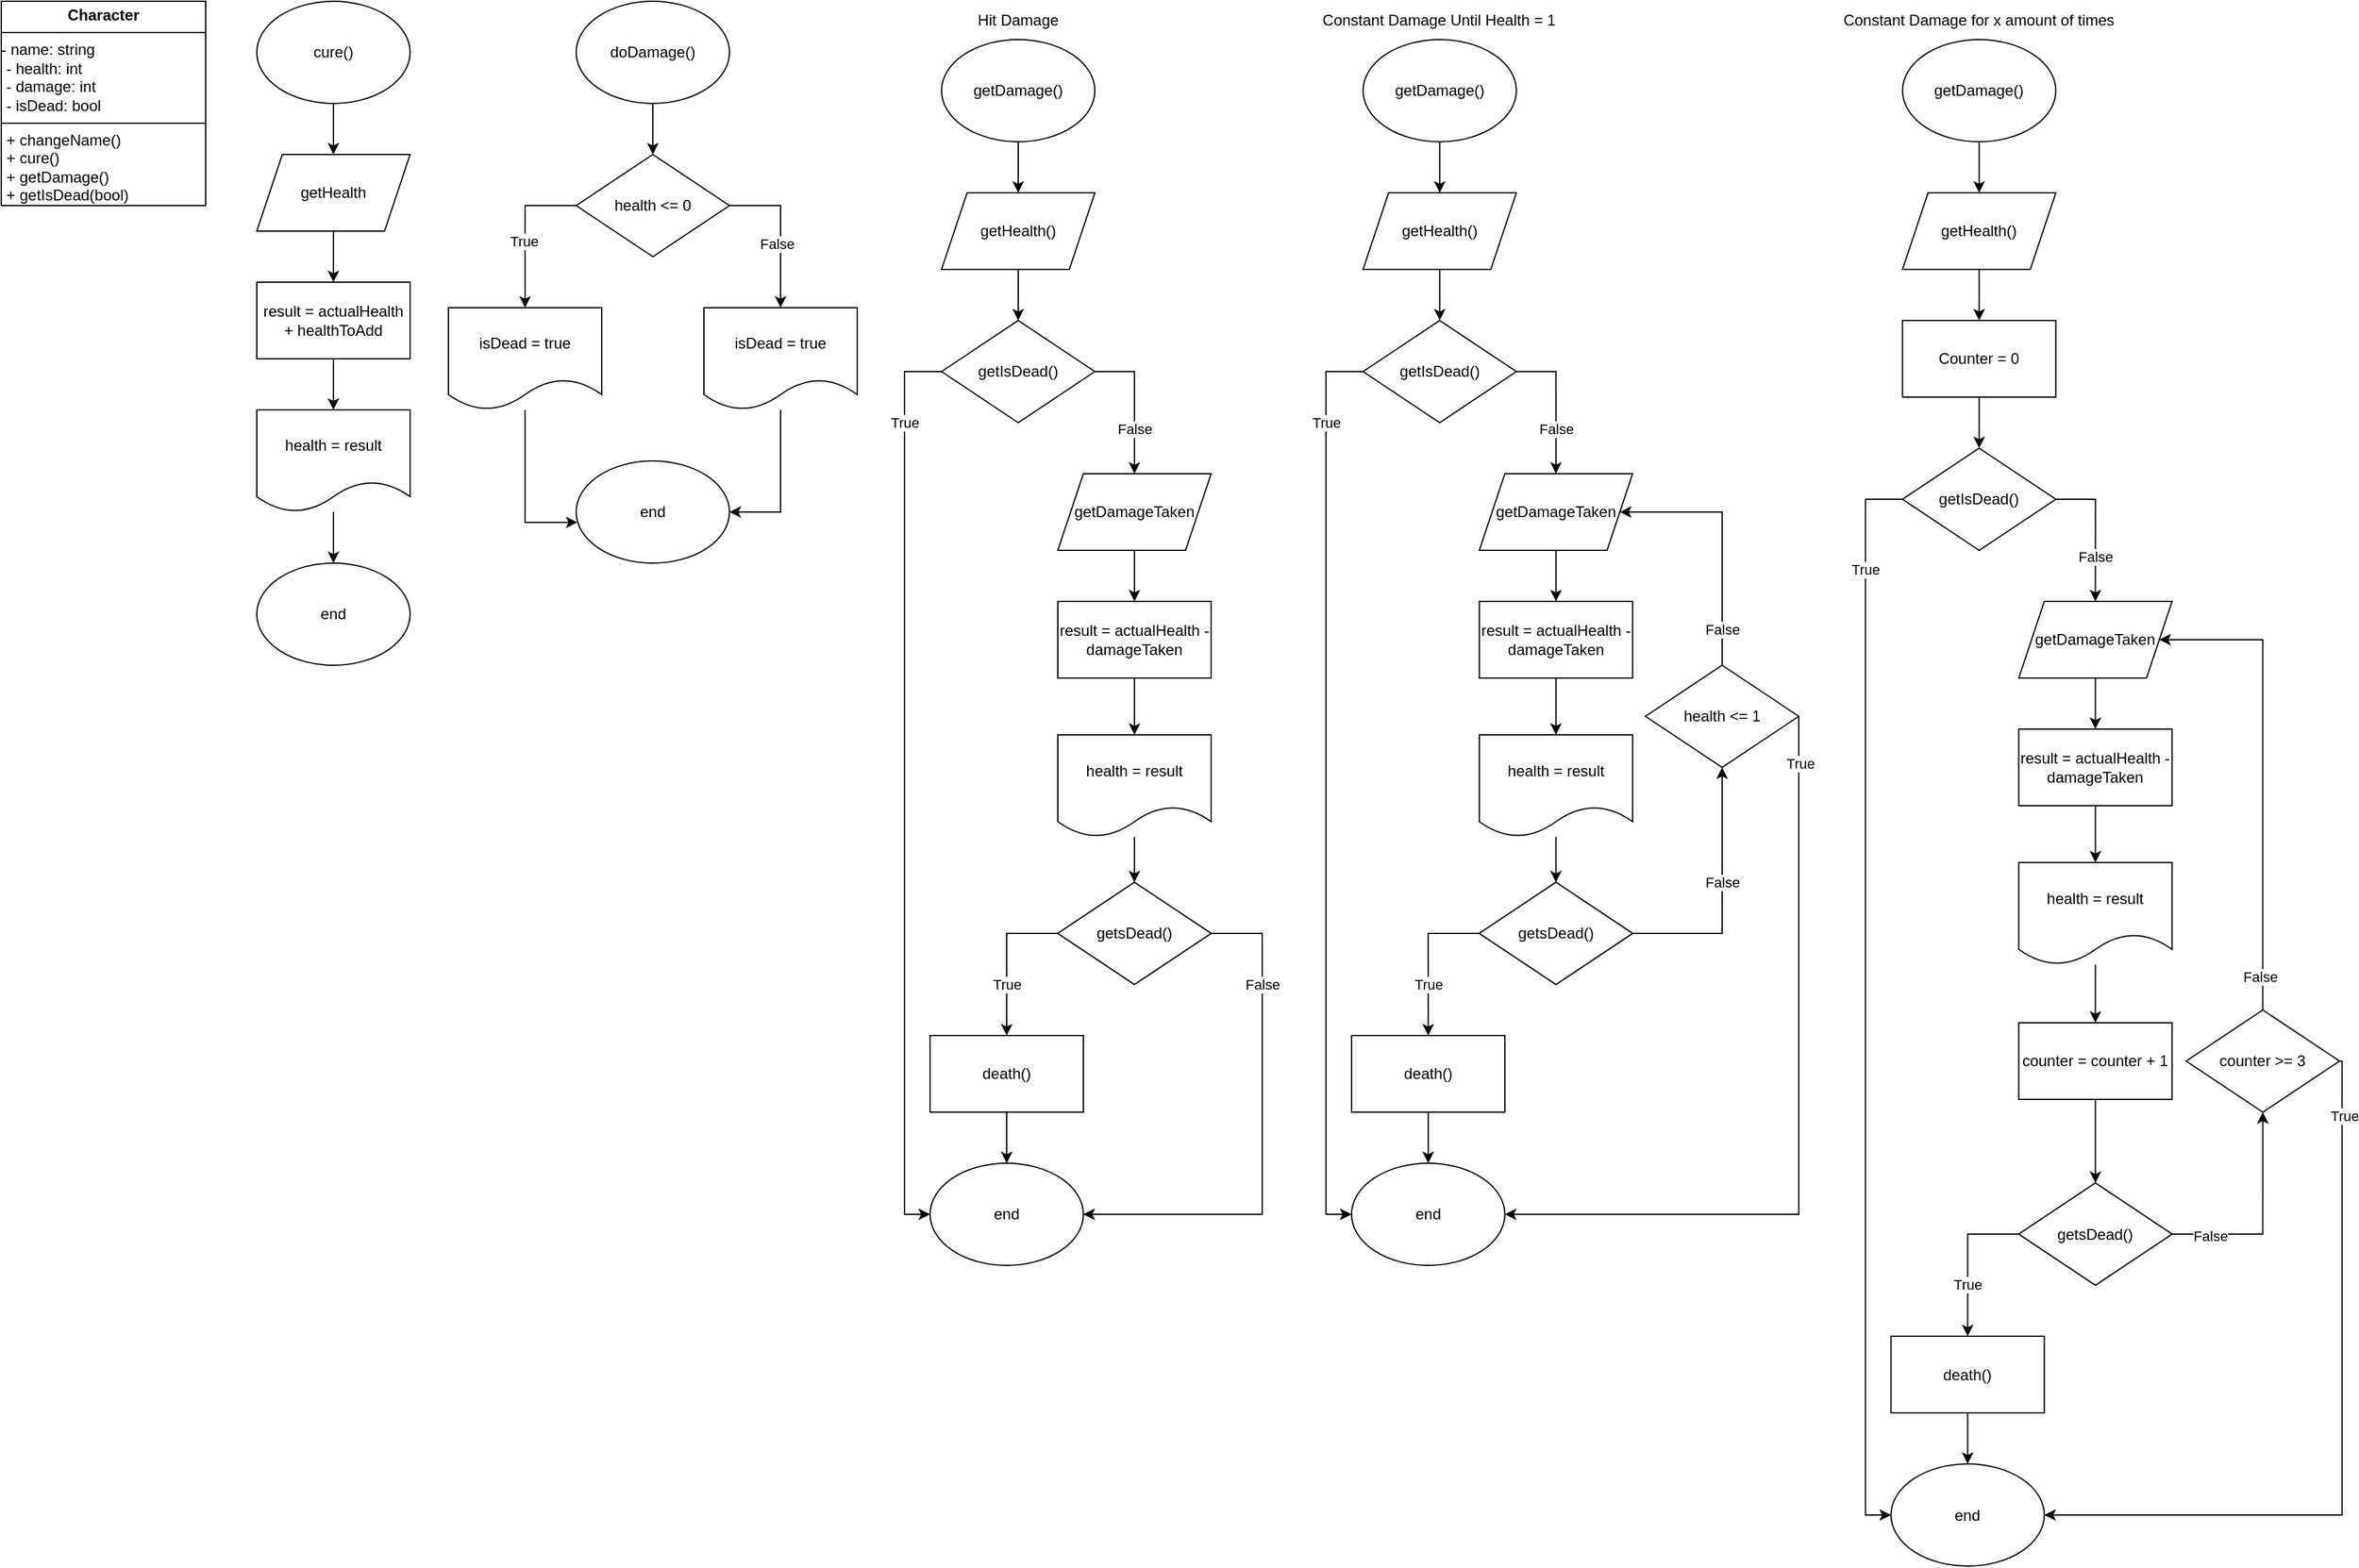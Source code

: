 <mxfile version="24.3.0" type="device">
  <diagram name="Página-1" id="xO-m232qHy2haF3cP05o">
    <mxGraphModel dx="788" dy="566" grid="1" gridSize="10" guides="1" tooltips="1" connect="1" arrows="1" fold="1" page="1" pageScale="1" pageWidth="827" pageHeight="1169" math="0" shadow="0">
      <root>
        <mxCell id="0" />
        <mxCell id="1" parent="0" />
        <mxCell id="PfmC7XR5RCS_PkKDe063-16" value="" style="edgeStyle=orthogonalEdgeStyle;rounded=0;orthogonalLoop=1;jettySize=auto;html=1;" edge="1" parent="1" source="PfmC7XR5RCS_PkKDe063-17" target="PfmC7XR5RCS_PkKDe063-19">
          <mxGeometry relative="1" as="geometry" />
        </mxCell>
        <mxCell id="PfmC7XR5RCS_PkKDe063-17" value="cure()" style="ellipse;whiteSpace=wrap;html=1;" vertex="1" parent="1">
          <mxGeometry x="200" width="120" height="80" as="geometry" />
        </mxCell>
        <mxCell id="PfmC7XR5RCS_PkKDe063-18" value="" style="edgeStyle=orthogonalEdgeStyle;rounded=0;orthogonalLoop=1;jettySize=auto;html=1;" edge="1" parent="1" source="PfmC7XR5RCS_PkKDe063-19" target="PfmC7XR5RCS_PkKDe063-21">
          <mxGeometry relative="1" as="geometry" />
        </mxCell>
        <mxCell id="PfmC7XR5RCS_PkKDe063-19" value="getHealth" style="shape=parallelogram;perimeter=parallelogramPerimeter;whiteSpace=wrap;html=1;fixedSize=1;" vertex="1" parent="1">
          <mxGeometry x="200" y="120" width="120" height="60" as="geometry" />
        </mxCell>
        <mxCell id="PfmC7XR5RCS_PkKDe063-20" value="" style="edgeStyle=orthogonalEdgeStyle;rounded=0;orthogonalLoop=1;jettySize=auto;html=1;" edge="1" parent="1" source="PfmC7XR5RCS_PkKDe063-21" target="PfmC7XR5RCS_PkKDe063-23">
          <mxGeometry relative="1" as="geometry" />
        </mxCell>
        <mxCell id="PfmC7XR5RCS_PkKDe063-21" value="result = actualHealth + healthToAdd" style="rounded=0;whiteSpace=wrap;html=1;" vertex="1" parent="1">
          <mxGeometry x="200" y="220" width="120" height="60" as="geometry" />
        </mxCell>
        <mxCell id="PfmC7XR5RCS_PkKDe063-22" value="" style="edgeStyle=orthogonalEdgeStyle;rounded=0;orthogonalLoop=1;jettySize=auto;html=1;" edge="1" parent="1" source="PfmC7XR5RCS_PkKDe063-23" target="PfmC7XR5RCS_PkKDe063-24">
          <mxGeometry relative="1" as="geometry" />
        </mxCell>
        <mxCell id="PfmC7XR5RCS_PkKDe063-23" value="health = result" style="shape=document;whiteSpace=wrap;html=1;boundedLbl=1;" vertex="1" parent="1">
          <mxGeometry x="200" y="320" width="120" height="80" as="geometry" />
        </mxCell>
        <mxCell id="PfmC7XR5RCS_PkKDe063-24" value="end" style="ellipse;whiteSpace=wrap;html=1;" vertex="1" parent="1">
          <mxGeometry x="200" y="440" width="120" height="80" as="geometry" />
        </mxCell>
        <mxCell id="PfmC7XR5RCS_PkKDe063-27" value="" style="edgeStyle=orthogonalEdgeStyle;rounded=0;orthogonalLoop=1;jettySize=auto;html=1;" edge="1" parent="1" source="PfmC7XR5RCS_PkKDe063-25" target="PfmC7XR5RCS_PkKDe063-26">
          <mxGeometry relative="1" as="geometry" />
        </mxCell>
        <mxCell id="PfmC7XR5RCS_PkKDe063-25" value="doDamage()" style="ellipse;whiteSpace=wrap;html=1;" vertex="1" parent="1">
          <mxGeometry x="450" width="120" height="80" as="geometry" />
        </mxCell>
        <mxCell id="PfmC7XR5RCS_PkKDe063-31" style="edgeStyle=orthogonalEdgeStyle;rounded=0;orthogonalLoop=1;jettySize=auto;html=1;entryX=0.5;entryY=0;entryDx=0;entryDy=0;exitX=1;exitY=0.5;exitDx=0;exitDy=0;" edge="1" parent="1" source="PfmC7XR5RCS_PkKDe063-26" target="PfmC7XR5RCS_PkKDe063-30">
          <mxGeometry relative="1" as="geometry" />
        </mxCell>
        <mxCell id="PfmC7XR5RCS_PkKDe063-34" value="False" style="edgeLabel;html=1;align=center;verticalAlign=middle;resizable=0;points=[];" vertex="1" connectable="0" parent="PfmC7XR5RCS_PkKDe063-31">
          <mxGeometry x="0.16" y="-3" relative="1" as="geometry">
            <mxPoint as="offset" />
          </mxGeometry>
        </mxCell>
        <mxCell id="PfmC7XR5RCS_PkKDe063-26" value="health &amp;lt;= 0" style="rhombus;whiteSpace=wrap;html=1;" vertex="1" parent="1">
          <mxGeometry x="450" y="120" width="120" height="80" as="geometry" />
        </mxCell>
        <mxCell id="PfmC7XR5RCS_PkKDe063-38" style="edgeStyle=orthogonalEdgeStyle;rounded=0;orthogonalLoop=1;jettySize=auto;html=1;entryX=1;entryY=0.5;entryDx=0;entryDy=0;" edge="1" parent="1" source="PfmC7XR5RCS_PkKDe063-30" target="PfmC7XR5RCS_PkKDe063-36">
          <mxGeometry relative="1" as="geometry" />
        </mxCell>
        <mxCell id="PfmC7XR5RCS_PkKDe063-30" value="isDead = true" style="shape=document;whiteSpace=wrap;html=1;boundedLbl=1;" vertex="1" parent="1">
          <mxGeometry x="550" y="240" width="120" height="80" as="geometry" />
        </mxCell>
        <mxCell id="PfmC7XR5RCS_PkKDe063-32" style="edgeStyle=orthogonalEdgeStyle;rounded=0;orthogonalLoop=1;jettySize=auto;html=1;entryX=0.5;entryY=0;entryDx=0;entryDy=0;exitX=0;exitY=0.5;exitDx=0;exitDy=0;" edge="1" parent="1" target="PfmC7XR5RCS_PkKDe063-33" source="PfmC7XR5RCS_PkKDe063-26">
          <mxGeometry relative="1" as="geometry">
            <mxPoint x="430" y="160" as="sourcePoint" />
          </mxGeometry>
        </mxCell>
        <mxCell id="PfmC7XR5RCS_PkKDe063-35" value="True" style="edgeLabel;html=1;align=center;verticalAlign=middle;resizable=0;points=[];" vertex="1" connectable="0" parent="PfmC7XR5RCS_PkKDe063-32">
          <mxGeometry x="0.125" y="-1" relative="1" as="geometry">
            <mxPoint as="offset" />
          </mxGeometry>
        </mxCell>
        <mxCell id="PfmC7XR5RCS_PkKDe063-33" value="isDead = true" style="shape=document;whiteSpace=wrap;html=1;boundedLbl=1;" vertex="1" parent="1">
          <mxGeometry x="350" y="240" width="120" height="80" as="geometry" />
        </mxCell>
        <mxCell id="PfmC7XR5RCS_PkKDe063-36" value="end" style="ellipse;whiteSpace=wrap;html=1;" vertex="1" parent="1">
          <mxGeometry x="450" y="360" width="120" height="80" as="geometry" />
        </mxCell>
        <mxCell id="PfmC7XR5RCS_PkKDe063-37" style="edgeStyle=orthogonalEdgeStyle;rounded=0;orthogonalLoop=1;jettySize=auto;html=1;entryX=0.008;entryY=0.601;entryDx=0;entryDy=0;entryPerimeter=0;" edge="1" parent="1" source="PfmC7XR5RCS_PkKDe063-33" target="PfmC7XR5RCS_PkKDe063-36">
          <mxGeometry relative="1" as="geometry">
            <mxPoint x="410" y="330" as="sourcePoint" />
          </mxGeometry>
        </mxCell>
        <mxCell id="PfmC7XR5RCS_PkKDe063-55" value="" style="edgeStyle=orthogonalEdgeStyle;rounded=0;orthogonalLoop=1;jettySize=auto;html=1;" edge="1" parent="1" source="PfmC7XR5RCS_PkKDe063-51" target="PfmC7XR5RCS_PkKDe063-54">
          <mxGeometry relative="1" as="geometry" />
        </mxCell>
        <mxCell id="PfmC7XR5RCS_PkKDe063-51" value="&lt;span style=&quot;text-align: left;&quot;&gt;getDamage()&lt;/span&gt;" style="ellipse;whiteSpace=wrap;html=1;" vertex="1" parent="1">
          <mxGeometry x="736" y="30" width="120" height="80" as="geometry" />
        </mxCell>
        <mxCell id="PfmC7XR5RCS_PkKDe063-63" value="" style="edgeStyle=orthogonalEdgeStyle;rounded=0;orthogonalLoop=1;jettySize=auto;html=1;" edge="1" parent="1" source="PfmC7XR5RCS_PkKDe063-54" target="PfmC7XR5RCS_PkKDe063-58">
          <mxGeometry relative="1" as="geometry" />
        </mxCell>
        <mxCell id="PfmC7XR5RCS_PkKDe063-54" value="getHealth()" style="shape=parallelogram;perimeter=parallelogramPerimeter;whiteSpace=wrap;html=1;fixedSize=1;" vertex="1" parent="1">
          <mxGeometry x="736" y="150" width="120" height="60" as="geometry" />
        </mxCell>
        <mxCell id="PfmC7XR5RCS_PkKDe063-101" style="edgeStyle=orthogonalEdgeStyle;rounded=0;orthogonalLoop=1;jettySize=auto;html=1;exitX=0;exitY=0.5;exitDx=0;exitDy=0;entryX=0;entryY=0.5;entryDx=0;entryDy=0;" edge="1" parent="1" source="PfmC7XR5RCS_PkKDe063-58" target="PfmC7XR5RCS_PkKDe063-73">
          <mxGeometry relative="1" as="geometry" />
        </mxCell>
        <mxCell id="PfmC7XR5RCS_PkKDe063-102" value="True" style="edgeLabel;html=1;align=center;verticalAlign=middle;resizable=0;points=[];" vertex="1" connectable="0" parent="PfmC7XR5RCS_PkKDe063-101">
          <mxGeometry x="-0.786" y="-3" relative="1" as="geometry">
            <mxPoint x="3" y="-7" as="offset" />
          </mxGeometry>
        </mxCell>
        <mxCell id="PfmC7XR5RCS_PkKDe063-58" value="getIsDead()" style="rhombus;whiteSpace=wrap;html=1;" vertex="1" parent="1">
          <mxGeometry x="736" y="250" width="120" height="80" as="geometry" />
        </mxCell>
        <mxCell id="PfmC7XR5RCS_PkKDe063-60" style="edgeStyle=orthogonalEdgeStyle;rounded=0;orthogonalLoop=1;jettySize=auto;html=1;exitX=1;exitY=0.5;exitDx=0;exitDy=0;entryX=0.5;entryY=0;entryDx=0;entryDy=0;" edge="1" parent="1" source="PfmC7XR5RCS_PkKDe063-58" target="PfmC7XR5RCS_PkKDe063-68">
          <mxGeometry relative="1" as="geometry">
            <mxPoint x="716" y="290" as="sourcePoint" />
            <mxPoint x="617" y="300" as="targetPoint" />
          </mxGeometry>
        </mxCell>
        <mxCell id="PfmC7XR5RCS_PkKDe063-61" value="False" style="edgeLabel;html=1;align=center;verticalAlign=middle;resizable=0;points=[];" vertex="1" connectable="0" parent="PfmC7XR5RCS_PkKDe063-60">
          <mxGeometry x="0.125" y="-1" relative="1" as="geometry">
            <mxPoint x="1" y="13" as="offset" />
          </mxGeometry>
        </mxCell>
        <mxCell id="PfmC7XR5RCS_PkKDe063-70" style="edgeStyle=orthogonalEdgeStyle;rounded=0;orthogonalLoop=1;jettySize=auto;html=1;entryX=0.5;entryY=0;entryDx=0;entryDy=0;" edge="1" parent="1" source="PfmC7XR5RCS_PkKDe063-68" target="PfmC7XR5RCS_PkKDe063-69">
          <mxGeometry relative="1" as="geometry" />
        </mxCell>
        <mxCell id="PfmC7XR5RCS_PkKDe063-68" value="getDamageTaken" style="shape=parallelogram;perimeter=parallelogramPerimeter;whiteSpace=wrap;html=1;fixedSize=1;" vertex="1" parent="1">
          <mxGeometry x="827" y="370" width="120" height="60" as="geometry" />
        </mxCell>
        <mxCell id="PfmC7XR5RCS_PkKDe063-72" value="" style="edgeStyle=orthogonalEdgeStyle;rounded=0;orthogonalLoop=1;jettySize=auto;html=1;" edge="1" parent="1" source="PfmC7XR5RCS_PkKDe063-69" target="PfmC7XR5RCS_PkKDe063-71">
          <mxGeometry relative="1" as="geometry" />
        </mxCell>
        <mxCell id="PfmC7XR5RCS_PkKDe063-69" value="result = actualHealth - damageTaken" style="rounded=0;whiteSpace=wrap;html=1;" vertex="1" parent="1">
          <mxGeometry x="827" y="470" width="120" height="60" as="geometry" />
        </mxCell>
        <mxCell id="PfmC7XR5RCS_PkKDe063-88" value="" style="edgeStyle=orthogonalEdgeStyle;rounded=0;orthogonalLoop=1;jettySize=auto;html=1;" edge="1" parent="1" source="PfmC7XR5RCS_PkKDe063-71" target="PfmC7XR5RCS_PkKDe063-86">
          <mxGeometry relative="1" as="geometry" />
        </mxCell>
        <mxCell id="PfmC7XR5RCS_PkKDe063-71" value="health = result" style="shape=document;whiteSpace=wrap;html=1;boundedLbl=1;" vertex="1" parent="1">
          <mxGeometry x="827" y="574.5" width="120" height="80" as="geometry" />
        </mxCell>
        <mxCell id="PfmC7XR5RCS_PkKDe063-73" value="end" style="ellipse;whiteSpace=wrap;html=1;" vertex="1" parent="1">
          <mxGeometry x="727" y="910" width="120" height="80" as="geometry" />
        </mxCell>
        <mxCell id="PfmC7XR5RCS_PkKDe063-81" value="&lt;p style=&quot;margin:0px;margin-top:4px;text-align:center;&quot;&gt;&lt;b&gt;Character&lt;/b&gt;&lt;/p&gt;&lt;hr size=&quot;1&quot; style=&quot;border-style:solid;&quot;&gt;- name: string&lt;br&gt;&lt;p style=&quot;margin:0px;margin-left:4px;&quot;&gt;- health: int&lt;/p&gt;&lt;p style=&quot;margin:0px;margin-left:4px;&quot;&gt;- damage: int&lt;/p&gt;&lt;p style=&quot;margin:0px;margin-left:4px;&quot;&gt;- isDead: bool&lt;/p&gt;&lt;hr size=&quot;1&quot; style=&quot;border-style:solid;&quot;&gt;&lt;p style=&quot;margin:0px;margin-left:4px;&quot;&gt;+ changeName()&lt;/p&gt;&lt;p style=&quot;margin:0px;margin-left:4px;&quot;&gt;+ cure()&lt;/p&gt;&lt;p style=&quot;margin:0px;margin-left:4px;&quot;&gt;+ getDamage()&lt;/p&gt;&lt;p style=&quot;margin:0px;margin-left:4px;&quot;&gt;+ getIsDead(bool)&lt;/p&gt;" style="verticalAlign=top;align=left;overflow=fill;html=1;whiteSpace=wrap;" vertex="1" parent="1">
          <mxGeometry width="160" height="160" as="geometry" />
        </mxCell>
        <mxCell id="PfmC7XR5RCS_PkKDe063-103" style="edgeStyle=orthogonalEdgeStyle;rounded=0;orthogonalLoop=1;jettySize=auto;html=1;exitX=0.5;exitY=1;exitDx=0;exitDy=0;entryX=0.5;entryY=0;entryDx=0;entryDy=0;" edge="1" parent="1" source="PfmC7XR5RCS_PkKDe063-82" target="PfmC7XR5RCS_PkKDe063-73">
          <mxGeometry relative="1" as="geometry" />
        </mxCell>
        <mxCell id="PfmC7XR5RCS_PkKDe063-82" value="death()" style="whiteSpace=wrap;html=1;" vertex="1" parent="1">
          <mxGeometry x="727" y="810" width="120" height="60" as="geometry" />
        </mxCell>
        <mxCell id="PfmC7XR5RCS_PkKDe063-86" value="getIsDead()" style="rhombus;whiteSpace=wrap;html=1;" vertex="1" parent="1">
          <mxGeometry x="827" y="690" width="120" height="80" as="geometry" />
        </mxCell>
        <mxCell id="PfmC7XR5RCS_PkKDe063-91" style="edgeStyle=orthogonalEdgeStyle;rounded=0;orthogonalLoop=1;jettySize=auto;html=1;entryX=1;entryY=0.5;entryDx=0;entryDy=0;exitX=1;exitY=0.5;exitDx=0;exitDy=0;" edge="1" parent="1" source="PfmC7XR5RCS_PkKDe063-93" target="PfmC7XR5RCS_PkKDe063-73">
          <mxGeometry relative="1" as="geometry">
            <mxPoint x="987" y="810" as="targetPoint" />
            <Array as="points">
              <mxPoint x="987" y="730" />
              <mxPoint x="987" y="950" />
            </Array>
          </mxGeometry>
        </mxCell>
        <mxCell id="PfmC7XR5RCS_PkKDe063-92" value="False" style="edgeLabel;html=1;align=center;verticalAlign=middle;resizable=0;points=[];" vertex="1" connectable="0" parent="PfmC7XR5RCS_PkKDe063-91">
          <mxGeometry x="0.16" y="-3" relative="1" as="geometry">
            <mxPoint x="3" y="-152" as="offset" />
          </mxGeometry>
        </mxCell>
        <mxCell id="PfmC7XR5RCS_PkKDe063-93" value="getsDead()" style="rhombus;whiteSpace=wrap;html=1;" vertex="1" parent="1">
          <mxGeometry x="827" y="690" width="120" height="80" as="geometry" />
        </mxCell>
        <mxCell id="PfmC7XR5RCS_PkKDe063-96" style="edgeStyle=orthogonalEdgeStyle;rounded=0;orthogonalLoop=1;jettySize=auto;html=1;entryX=0.5;entryY=0;entryDx=0;entryDy=0;exitX=0;exitY=0.5;exitDx=0;exitDy=0;" edge="1" parent="1" source="PfmC7XR5RCS_PkKDe063-93" target="PfmC7XR5RCS_PkKDe063-82">
          <mxGeometry relative="1" as="geometry">
            <mxPoint x="807" y="730" as="sourcePoint" />
            <mxPoint x="787" y="810" as="targetPoint" />
          </mxGeometry>
        </mxCell>
        <mxCell id="PfmC7XR5RCS_PkKDe063-97" value="True" style="edgeLabel;html=1;align=center;verticalAlign=middle;resizable=0;points=[];" vertex="1" connectable="0" parent="PfmC7XR5RCS_PkKDe063-96">
          <mxGeometry x="0.125" y="-1" relative="1" as="geometry">
            <mxPoint x="1" y="12" as="offset" />
          </mxGeometry>
        </mxCell>
        <mxCell id="PfmC7XR5RCS_PkKDe063-104" value="" style="edgeStyle=orthogonalEdgeStyle;rounded=0;orthogonalLoop=1;jettySize=auto;html=1;" edge="1" parent="1" source="PfmC7XR5RCS_PkKDe063-105" target="PfmC7XR5RCS_PkKDe063-107">
          <mxGeometry relative="1" as="geometry" />
        </mxCell>
        <mxCell id="PfmC7XR5RCS_PkKDe063-105" value="&lt;span style=&quot;text-align: left;&quot;&gt;getDamage()&lt;/span&gt;" style="ellipse;whiteSpace=wrap;html=1;" vertex="1" parent="1">
          <mxGeometry x="1065.93" y="30" width="120" height="80" as="geometry" />
        </mxCell>
        <mxCell id="PfmC7XR5RCS_PkKDe063-106" value="" style="edgeStyle=orthogonalEdgeStyle;rounded=0;orthogonalLoop=1;jettySize=auto;html=1;" edge="1" parent="1" source="PfmC7XR5RCS_PkKDe063-107" target="PfmC7XR5RCS_PkKDe063-110">
          <mxGeometry relative="1" as="geometry" />
        </mxCell>
        <mxCell id="PfmC7XR5RCS_PkKDe063-107" value="getHealth()" style="shape=parallelogram;perimeter=parallelogramPerimeter;whiteSpace=wrap;html=1;fixedSize=1;" vertex="1" parent="1">
          <mxGeometry x="1065.93" y="150" width="120" height="60" as="geometry" />
        </mxCell>
        <mxCell id="PfmC7XR5RCS_PkKDe063-108" style="edgeStyle=orthogonalEdgeStyle;rounded=0;orthogonalLoop=1;jettySize=auto;html=1;exitX=0;exitY=0.5;exitDx=0;exitDy=0;entryX=0;entryY=0.5;entryDx=0;entryDy=0;" edge="1" parent="1" source="PfmC7XR5RCS_PkKDe063-110" target="PfmC7XR5RCS_PkKDe063-119">
          <mxGeometry relative="1" as="geometry" />
        </mxCell>
        <mxCell id="PfmC7XR5RCS_PkKDe063-109" value="True" style="edgeLabel;html=1;align=center;verticalAlign=middle;resizable=0;points=[];" vertex="1" connectable="0" parent="PfmC7XR5RCS_PkKDe063-108">
          <mxGeometry x="-0.786" y="-3" relative="1" as="geometry">
            <mxPoint x="3" y="-7" as="offset" />
          </mxGeometry>
        </mxCell>
        <mxCell id="PfmC7XR5RCS_PkKDe063-110" value="getIsDead()" style="rhombus;whiteSpace=wrap;html=1;" vertex="1" parent="1">
          <mxGeometry x="1065.93" y="250" width="120" height="80" as="geometry" />
        </mxCell>
        <mxCell id="PfmC7XR5RCS_PkKDe063-111" style="edgeStyle=orthogonalEdgeStyle;rounded=0;orthogonalLoop=1;jettySize=auto;html=1;exitX=1;exitY=0.5;exitDx=0;exitDy=0;entryX=0.5;entryY=0;entryDx=0;entryDy=0;" edge="1" parent="1" source="PfmC7XR5RCS_PkKDe063-110" target="PfmC7XR5RCS_PkKDe063-114">
          <mxGeometry relative="1" as="geometry">
            <mxPoint x="1045.93" y="290" as="sourcePoint" />
            <mxPoint x="946.93" y="300" as="targetPoint" />
          </mxGeometry>
        </mxCell>
        <mxCell id="PfmC7XR5RCS_PkKDe063-112" value="False" style="edgeLabel;html=1;align=center;verticalAlign=middle;resizable=0;points=[];" vertex="1" connectable="0" parent="PfmC7XR5RCS_PkKDe063-111">
          <mxGeometry x="0.125" y="-1" relative="1" as="geometry">
            <mxPoint x="1" y="13" as="offset" />
          </mxGeometry>
        </mxCell>
        <mxCell id="PfmC7XR5RCS_PkKDe063-113" style="edgeStyle=orthogonalEdgeStyle;rounded=0;orthogonalLoop=1;jettySize=auto;html=1;entryX=0.5;entryY=0;entryDx=0;entryDy=0;" edge="1" parent="1" source="PfmC7XR5RCS_PkKDe063-114" target="PfmC7XR5RCS_PkKDe063-116">
          <mxGeometry relative="1" as="geometry" />
        </mxCell>
        <mxCell id="PfmC7XR5RCS_PkKDe063-114" value="getDamageTaken" style="shape=parallelogram;perimeter=parallelogramPerimeter;whiteSpace=wrap;html=1;fixedSize=1;" vertex="1" parent="1">
          <mxGeometry x="1156.93" y="370" width="120" height="60" as="geometry" />
        </mxCell>
        <mxCell id="PfmC7XR5RCS_PkKDe063-115" value="" style="edgeStyle=orthogonalEdgeStyle;rounded=0;orthogonalLoop=1;jettySize=auto;html=1;" edge="1" parent="1" source="PfmC7XR5RCS_PkKDe063-116" target="PfmC7XR5RCS_PkKDe063-118">
          <mxGeometry relative="1" as="geometry" />
        </mxCell>
        <mxCell id="PfmC7XR5RCS_PkKDe063-116" value="result = actualHealth - damageTaken" style="rounded=0;whiteSpace=wrap;html=1;" vertex="1" parent="1">
          <mxGeometry x="1156.93" y="470" width="120" height="60" as="geometry" />
        </mxCell>
        <mxCell id="PfmC7XR5RCS_PkKDe063-117" value="" style="edgeStyle=orthogonalEdgeStyle;rounded=0;orthogonalLoop=1;jettySize=auto;html=1;" edge="1" parent="1" source="PfmC7XR5RCS_PkKDe063-118" target="PfmC7XR5RCS_PkKDe063-122">
          <mxGeometry relative="1" as="geometry" />
        </mxCell>
        <mxCell id="PfmC7XR5RCS_PkKDe063-118" value="health = result" style="shape=document;whiteSpace=wrap;html=1;boundedLbl=1;" vertex="1" parent="1">
          <mxGeometry x="1156.93" y="574.5" width="120" height="80" as="geometry" />
        </mxCell>
        <mxCell id="PfmC7XR5RCS_PkKDe063-119" value="end" style="ellipse;whiteSpace=wrap;html=1;" vertex="1" parent="1">
          <mxGeometry x="1056.93" y="910" width="120" height="80" as="geometry" />
        </mxCell>
        <mxCell id="PfmC7XR5RCS_PkKDe063-120" style="edgeStyle=orthogonalEdgeStyle;rounded=0;orthogonalLoop=1;jettySize=auto;html=1;exitX=0.5;exitY=1;exitDx=0;exitDy=0;entryX=0.5;entryY=0;entryDx=0;entryDy=0;" edge="1" parent="1" source="PfmC7XR5RCS_PkKDe063-121" target="PfmC7XR5RCS_PkKDe063-119">
          <mxGeometry relative="1" as="geometry" />
        </mxCell>
        <mxCell id="PfmC7XR5RCS_PkKDe063-121" value="death()" style="whiteSpace=wrap;html=1;" vertex="1" parent="1">
          <mxGeometry x="1056.93" y="810" width="120" height="60" as="geometry" />
        </mxCell>
        <mxCell id="PfmC7XR5RCS_PkKDe063-122" value="getIsDead()" style="rhombus;whiteSpace=wrap;html=1;" vertex="1" parent="1">
          <mxGeometry x="1156.93" y="690" width="120" height="80" as="geometry" />
        </mxCell>
        <mxCell id="PfmC7XR5RCS_PkKDe063-123" style="edgeStyle=orthogonalEdgeStyle;rounded=0;orthogonalLoop=1;jettySize=auto;html=1;entryX=0.5;entryY=1;entryDx=0;entryDy=0;exitX=1;exitY=0.5;exitDx=0;exitDy=0;" edge="1" parent="1" source="PfmC7XR5RCS_PkKDe063-125" target="PfmC7XR5RCS_PkKDe063-130">
          <mxGeometry relative="1" as="geometry">
            <mxPoint x="1316.93" y="810" as="targetPoint" />
            <Array as="points">
              <mxPoint x="1347" y="730" />
            </Array>
          </mxGeometry>
        </mxCell>
        <mxCell id="PfmC7XR5RCS_PkKDe063-124" value="False" style="edgeLabel;html=1;align=center;verticalAlign=middle;resizable=0;points=[];" vertex="1" connectable="0" parent="PfmC7XR5RCS_PkKDe063-123">
          <mxGeometry x="0.16" y="-3" relative="1" as="geometry">
            <mxPoint x="-3" y="6" as="offset" />
          </mxGeometry>
        </mxCell>
        <mxCell id="PfmC7XR5RCS_PkKDe063-125" value="getsDead()" style="rhombus;whiteSpace=wrap;html=1;" vertex="1" parent="1">
          <mxGeometry x="1156.93" y="690" width="120" height="80" as="geometry" />
        </mxCell>
        <mxCell id="PfmC7XR5RCS_PkKDe063-126" style="edgeStyle=orthogonalEdgeStyle;rounded=0;orthogonalLoop=1;jettySize=auto;html=1;entryX=0.5;entryY=0;entryDx=0;entryDy=0;exitX=0;exitY=0.5;exitDx=0;exitDy=0;" edge="1" parent="1" source="PfmC7XR5RCS_PkKDe063-125" target="PfmC7XR5RCS_PkKDe063-121">
          <mxGeometry relative="1" as="geometry">
            <mxPoint x="1136.93" y="730" as="sourcePoint" />
            <mxPoint x="1116.93" y="810" as="targetPoint" />
          </mxGeometry>
        </mxCell>
        <mxCell id="PfmC7XR5RCS_PkKDe063-127" value="True" style="edgeLabel;html=1;align=center;verticalAlign=middle;resizable=0;points=[];" vertex="1" connectable="0" parent="PfmC7XR5RCS_PkKDe063-126">
          <mxGeometry x="0.125" y="-1" relative="1" as="geometry">
            <mxPoint x="1" y="12" as="offset" />
          </mxGeometry>
        </mxCell>
        <mxCell id="PfmC7XR5RCS_PkKDe063-128" value="Hit Damage" style="text;strokeColor=none;align=center;fillColor=none;html=1;verticalAlign=middle;whiteSpace=wrap;rounded=0;" vertex="1" parent="1">
          <mxGeometry x="746" width="100" height="30" as="geometry" />
        </mxCell>
        <mxCell id="PfmC7XR5RCS_PkKDe063-129" value="Constant Damage Until Health = 1" style="text;strokeColor=none;align=center;fillColor=none;html=1;verticalAlign=middle;whiteSpace=wrap;rounded=0;" vertex="1" parent="1">
          <mxGeometry x="1025.4" width="201.07" height="30" as="geometry" />
        </mxCell>
        <mxCell id="PfmC7XR5RCS_PkKDe063-131" style="edgeStyle=orthogonalEdgeStyle;rounded=0;orthogonalLoop=1;jettySize=auto;html=1;exitX=0.5;exitY=0;exitDx=0;exitDy=0;entryX=1;entryY=0.5;entryDx=0;entryDy=0;" edge="1" parent="1" source="PfmC7XR5RCS_PkKDe063-130" target="PfmC7XR5RCS_PkKDe063-114">
          <mxGeometry relative="1" as="geometry">
            <Array as="points">
              <mxPoint x="1347" y="400" />
            </Array>
          </mxGeometry>
        </mxCell>
        <mxCell id="PfmC7XR5RCS_PkKDe063-132" value="False" style="edgeLabel;html=1;align=center;verticalAlign=middle;resizable=0;points=[];" vertex="1" connectable="0" parent="PfmC7XR5RCS_PkKDe063-131">
          <mxGeometry x="-0.719" relative="1" as="geometry">
            <mxPoint as="offset" />
          </mxGeometry>
        </mxCell>
        <mxCell id="PfmC7XR5RCS_PkKDe063-133" style="edgeStyle=orthogonalEdgeStyle;rounded=0;orthogonalLoop=1;jettySize=auto;html=1;exitX=1;exitY=0.5;exitDx=0;exitDy=0;entryX=1;entryY=0.5;entryDx=0;entryDy=0;" edge="1" parent="1" source="PfmC7XR5RCS_PkKDe063-130" target="PfmC7XR5RCS_PkKDe063-119">
          <mxGeometry relative="1" as="geometry">
            <mxPoint x="1327" y="850" as="targetPoint" />
            <Array as="points">
              <mxPoint x="1407" y="950" />
            </Array>
          </mxGeometry>
        </mxCell>
        <mxCell id="PfmC7XR5RCS_PkKDe063-134" value="True" style="edgeLabel;html=1;align=center;verticalAlign=middle;resizable=0;points=[];" vertex="1" connectable="0" parent="PfmC7XR5RCS_PkKDe063-133">
          <mxGeometry x="-0.883" y="1" relative="1" as="geometry">
            <mxPoint as="offset" />
          </mxGeometry>
        </mxCell>
        <mxCell id="PfmC7XR5RCS_PkKDe063-130" value="health &amp;lt;= 1" style="rhombus;whiteSpace=wrap;html=1;" vertex="1" parent="1">
          <mxGeometry x="1287" y="520" width="120" height="80" as="geometry" />
        </mxCell>
        <mxCell id="PfmC7XR5RCS_PkKDe063-135" value="" style="edgeStyle=orthogonalEdgeStyle;rounded=0;orthogonalLoop=1;jettySize=auto;html=1;" edge="1" parent="1" source="PfmC7XR5RCS_PkKDe063-136" target="PfmC7XR5RCS_PkKDe063-138">
          <mxGeometry relative="1" as="geometry" />
        </mxCell>
        <mxCell id="PfmC7XR5RCS_PkKDe063-136" value="&lt;span style=&quot;text-align: left;&quot;&gt;getDamage()&lt;/span&gt;" style="ellipse;whiteSpace=wrap;html=1;" vertex="1" parent="1">
          <mxGeometry x="1488.19" y="30" width="120" height="80" as="geometry" />
        </mxCell>
        <mxCell id="PfmC7XR5RCS_PkKDe063-166" style="edgeStyle=orthogonalEdgeStyle;rounded=0;orthogonalLoop=1;jettySize=auto;html=1;entryX=0.5;entryY=0;entryDx=0;entryDy=0;" edge="1" parent="1" source="PfmC7XR5RCS_PkKDe063-138" target="PfmC7XR5RCS_PkKDe063-167">
          <mxGeometry relative="1" as="geometry">
            <mxPoint x="1548.19" y="320" as="targetPoint" />
          </mxGeometry>
        </mxCell>
        <mxCell id="PfmC7XR5RCS_PkKDe063-138" value="getHealth()" style="shape=parallelogram;perimeter=parallelogramPerimeter;whiteSpace=wrap;html=1;fixedSize=1;" vertex="1" parent="1">
          <mxGeometry x="1488.19" y="150" width="120" height="60" as="geometry" />
        </mxCell>
        <mxCell id="PfmC7XR5RCS_PkKDe063-139" style="edgeStyle=orthogonalEdgeStyle;rounded=0;orthogonalLoop=1;jettySize=auto;html=1;exitX=0;exitY=0.5;exitDx=0;exitDy=0;entryX=0;entryY=0.5;entryDx=0;entryDy=0;" edge="1" parent="1" source="PfmC7XR5RCS_PkKDe063-141" target="PfmC7XR5RCS_PkKDe063-150">
          <mxGeometry relative="1" as="geometry" />
        </mxCell>
        <mxCell id="PfmC7XR5RCS_PkKDe063-140" value="True" style="edgeLabel;html=1;align=center;verticalAlign=middle;resizable=0;points=[];" vertex="1" connectable="0" parent="PfmC7XR5RCS_PkKDe063-139">
          <mxGeometry x="-0.786" y="-3" relative="1" as="geometry">
            <mxPoint x="3" y="-7" as="offset" />
          </mxGeometry>
        </mxCell>
        <mxCell id="PfmC7XR5RCS_PkKDe063-141" value="getIsDead()" style="rhombus;whiteSpace=wrap;html=1;" vertex="1" parent="1">
          <mxGeometry x="1488.19" y="350" width="120" height="80" as="geometry" />
        </mxCell>
        <mxCell id="PfmC7XR5RCS_PkKDe063-142" style="edgeStyle=orthogonalEdgeStyle;rounded=0;orthogonalLoop=1;jettySize=auto;html=1;exitX=1;exitY=0.5;exitDx=0;exitDy=0;entryX=0.5;entryY=0;entryDx=0;entryDy=0;" edge="1" parent="1" source="PfmC7XR5RCS_PkKDe063-141" target="PfmC7XR5RCS_PkKDe063-145">
          <mxGeometry relative="1" as="geometry">
            <mxPoint x="1468.19" y="390" as="sourcePoint" />
            <mxPoint x="1369.19" y="400" as="targetPoint" />
          </mxGeometry>
        </mxCell>
        <mxCell id="PfmC7XR5RCS_PkKDe063-143" value="False" style="edgeLabel;html=1;align=center;verticalAlign=middle;resizable=0;points=[];" vertex="1" connectable="0" parent="PfmC7XR5RCS_PkKDe063-142">
          <mxGeometry x="0.125" y="-1" relative="1" as="geometry">
            <mxPoint x="1" y="13" as="offset" />
          </mxGeometry>
        </mxCell>
        <mxCell id="PfmC7XR5RCS_PkKDe063-144" style="edgeStyle=orthogonalEdgeStyle;rounded=0;orthogonalLoop=1;jettySize=auto;html=1;entryX=0.5;entryY=0;entryDx=0;entryDy=0;" edge="1" parent="1" source="PfmC7XR5RCS_PkKDe063-145" target="PfmC7XR5RCS_PkKDe063-147">
          <mxGeometry relative="1" as="geometry" />
        </mxCell>
        <mxCell id="PfmC7XR5RCS_PkKDe063-145" value="getDamageTaken" style="shape=parallelogram;perimeter=parallelogramPerimeter;whiteSpace=wrap;html=1;fixedSize=1;" vertex="1" parent="1">
          <mxGeometry x="1579.19" y="470" width="120" height="60" as="geometry" />
        </mxCell>
        <mxCell id="PfmC7XR5RCS_PkKDe063-146" value="" style="edgeStyle=orthogonalEdgeStyle;rounded=0;orthogonalLoop=1;jettySize=auto;html=1;" edge="1" parent="1" source="PfmC7XR5RCS_PkKDe063-147" target="PfmC7XR5RCS_PkKDe063-149">
          <mxGeometry relative="1" as="geometry" />
        </mxCell>
        <mxCell id="PfmC7XR5RCS_PkKDe063-147" value="result = actualHealth - damageTaken" style="rounded=0;whiteSpace=wrap;html=1;" vertex="1" parent="1">
          <mxGeometry x="1579.19" y="570" width="120" height="60" as="geometry" />
        </mxCell>
        <mxCell id="PfmC7XR5RCS_PkKDe063-148" value="" style="edgeStyle=orthogonalEdgeStyle;rounded=0;orthogonalLoop=1;jettySize=auto;html=1;exitX=0.5;exitY=1;exitDx=0;exitDy=0;" edge="1" parent="1" source="PfmC7XR5RCS_PkKDe063-169" target="PfmC7XR5RCS_PkKDe063-153">
          <mxGeometry relative="1" as="geometry">
            <mxPoint x="1639.24" y="890.0" as="sourcePoint" />
            <Array as="points" />
          </mxGeometry>
        </mxCell>
        <mxCell id="PfmC7XR5RCS_PkKDe063-170" value="" style="edgeStyle=orthogonalEdgeStyle;rounded=0;orthogonalLoop=1;jettySize=auto;html=1;" edge="1" parent="1" source="PfmC7XR5RCS_PkKDe063-149" target="PfmC7XR5RCS_PkKDe063-169">
          <mxGeometry relative="1" as="geometry" />
        </mxCell>
        <mxCell id="PfmC7XR5RCS_PkKDe063-149" value="health = result" style="shape=document;whiteSpace=wrap;html=1;boundedLbl=1;" vertex="1" parent="1">
          <mxGeometry x="1579.19" y="674.5" width="120" height="80" as="geometry" />
        </mxCell>
        <mxCell id="PfmC7XR5RCS_PkKDe063-150" value="end" style="ellipse;whiteSpace=wrap;html=1;" vertex="1" parent="1">
          <mxGeometry x="1479.19" y="1145.5" width="120" height="80" as="geometry" />
        </mxCell>
        <mxCell id="PfmC7XR5RCS_PkKDe063-151" style="edgeStyle=orthogonalEdgeStyle;rounded=0;orthogonalLoop=1;jettySize=auto;html=1;exitX=0.5;exitY=1;exitDx=0;exitDy=0;entryX=0.5;entryY=0;entryDx=0;entryDy=0;" edge="1" parent="1" source="PfmC7XR5RCS_PkKDe063-152" target="PfmC7XR5RCS_PkKDe063-150">
          <mxGeometry relative="1" as="geometry" />
        </mxCell>
        <mxCell id="PfmC7XR5RCS_PkKDe063-152" value="death()" style="whiteSpace=wrap;html=1;" vertex="1" parent="1">
          <mxGeometry x="1479.19" y="1045.5" width="120" height="60" as="geometry" />
        </mxCell>
        <mxCell id="PfmC7XR5RCS_PkKDe063-153" value="getIsDead()" style="rhombus;whiteSpace=wrap;html=1;" vertex="1" parent="1">
          <mxGeometry x="1579.19" y="925.5" width="120" height="80" as="geometry" />
        </mxCell>
        <mxCell id="PfmC7XR5RCS_PkKDe063-172" style="edgeStyle=orthogonalEdgeStyle;rounded=0;orthogonalLoop=1;jettySize=auto;html=1;entryX=0.5;entryY=1;entryDx=0;entryDy=0;" edge="1" parent="1" source="PfmC7XR5RCS_PkKDe063-156" target="PfmC7XR5RCS_PkKDe063-173">
          <mxGeometry relative="1" as="geometry">
            <mxPoint x="1822.24" y="890" as="targetPoint" />
          </mxGeometry>
        </mxCell>
        <mxCell id="PfmC7XR5RCS_PkKDe063-175" value="False" style="edgeLabel;html=1;align=center;verticalAlign=middle;resizable=0;points=[];" vertex="1" connectable="0" parent="PfmC7XR5RCS_PkKDe063-172">
          <mxGeometry x="-0.647" y="-1" relative="1" as="geometry">
            <mxPoint as="offset" />
          </mxGeometry>
        </mxCell>
        <mxCell id="PfmC7XR5RCS_PkKDe063-156" value="getsDead()" style="rhombus;whiteSpace=wrap;html=1;" vertex="1" parent="1">
          <mxGeometry x="1579.19" y="925.5" width="120" height="80" as="geometry" />
        </mxCell>
        <mxCell id="PfmC7XR5RCS_PkKDe063-157" style="edgeStyle=orthogonalEdgeStyle;rounded=0;orthogonalLoop=1;jettySize=auto;html=1;entryX=0.5;entryY=0;entryDx=0;entryDy=0;exitX=0;exitY=0.5;exitDx=0;exitDy=0;" edge="1" parent="1" source="PfmC7XR5RCS_PkKDe063-156" target="PfmC7XR5RCS_PkKDe063-152">
          <mxGeometry relative="1" as="geometry">
            <mxPoint x="1559.19" y="965.5" as="sourcePoint" />
            <mxPoint x="1539.19" y="1045.5" as="targetPoint" />
          </mxGeometry>
        </mxCell>
        <mxCell id="PfmC7XR5RCS_PkKDe063-158" value="True" style="edgeLabel;html=1;align=center;verticalAlign=middle;resizable=0;points=[];" vertex="1" connectable="0" parent="PfmC7XR5RCS_PkKDe063-157">
          <mxGeometry x="0.125" y="-1" relative="1" as="geometry">
            <mxPoint x="1" y="12" as="offset" />
          </mxGeometry>
        </mxCell>
        <mxCell id="PfmC7XR5RCS_PkKDe063-159" value="Constant Damage for x amount of times" style="text;strokeColor=none;align=center;fillColor=none;html=1;verticalAlign=middle;whiteSpace=wrap;rounded=0;" vertex="1" parent="1">
          <mxGeometry x="1437.0" width="222.37" height="30" as="geometry" />
        </mxCell>
        <mxCell id="PfmC7XR5RCS_PkKDe063-168" style="edgeStyle=orthogonalEdgeStyle;rounded=0;orthogonalLoop=1;jettySize=auto;html=1;entryX=0.5;entryY=0;entryDx=0;entryDy=0;" edge="1" parent="1" source="PfmC7XR5RCS_PkKDe063-167" target="PfmC7XR5RCS_PkKDe063-141">
          <mxGeometry relative="1" as="geometry" />
        </mxCell>
        <mxCell id="PfmC7XR5RCS_PkKDe063-167" value="Counter = 0" style="rounded=0;whiteSpace=wrap;html=1;" vertex="1" parent="1">
          <mxGeometry x="1488.19" y="250" width="120" height="60" as="geometry" />
        </mxCell>
        <mxCell id="PfmC7XR5RCS_PkKDe063-169" value="counter = counter + 1" style="whiteSpace=wrap;html=1;" vertex="1" parent="1">
          <mxGeometry x="1579.19" y="800" width="120" height="60" as="geometry" />
        </mxCell>
        <mxCell id="PfmC7XR5RCS_PkKDe063-174" style="edgeStyle=orthogonalEdgeStyle;rounded=0;orthogonalLoop=1;jettySize=auto;html=1;entryX=1;entryY=0.5;entryDx=0;entryDy=0;" edge="1" parent="1" source="PfmC7XR5RCS_PkKDe063-173" target="PfmC7XR5RCS_PkKDe063-145">
          <mxGeometry relative="1" as="geometry">
            <Array as="points">
              <mxPoint x="1770.24" y="500" />
            </Array>
          </mxGeometry>
        </mxCell>
        <mxCell id="PfmC7XR5RCS_PkKDe063-176" value="False" style="edgeLabel;html=1;align=center;verticalAlign=middle;resizable=0;points=[];" vertex="1" connectable="0" parent="PfmC7XR5RCS_PkKDe063-174">
          <mxGeometry x="-0.858" y="2" relative="1" as="geometry">
            <mxPoint as="offset" />
          </mxGeometry>
        </mxCell>
        <mxCell id="PfmC7XR5RCS_PkKDe063-177" style="edgeStyle=orthogonalEdgeStyle;rounded=0;orthogonalLoop=1;jettySize=auto;html=1;entryX=1;entryY=0.5;entryDx=0;entryDy=0;" edge="1" parent="1" source="PfmC7XR5RCS_PkKDe063-173" target="PfmC7XR5RCS_PkKDe063-150">
          <mxGeometry relative="1" as="geometry">
            <Array as="points">
              <mxPoint x="1832.24" y="830" />
              <mxPoint x="1832.24" y="1186" />
            </Array>
          </mxGeometry>
        </mxCell>
        <mxCell id="PfmC7XR5RCS_PkKDe063-178" value="True" style="edgeLabel;html=1;align=center;verticalAlign=middle;resizable=0;points=[];" vertex="1" connectable="0" parent="PfmC7XR5RCS_PkKDe063-177">
          <mxGeometry x="-0.848" y="1" relative="1" as="geometry">
            <mxPoint as="offset" />
          </mxGeometry>
        </mxCell>
        <mxCell id="PfmC7XR5RCS_PkKDe063-173" value="counter &amp;gt;= 3" style="rhombus;whiteSpace=wrap;html=1;" vertex="1" parent="1">
          <mxGeometry x="1710.24" y="790" width="120" height="80" as="geometry" />
        </mxCell>
      </root>
    </mxGraphModel>
  </diagram>
</mxfile>
